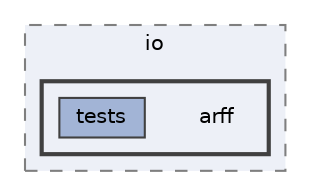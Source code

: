digraph "/home/jam/Research/IRES-2025/dev/src/llm-scripts/testing/hypothesis-testing/hyp-env/lib/python3.12/site-packages/scipy/io/arff"
{
 // LATEX_PDF_SIZE
  bgcolor="transparent";
  edge [fontname=Helvetica,fontsize=10,labelfontname=Helvetica,labelfontsize=10];
  node [fontname=Helvetica,fontsize=10,shape=box,height=0.2,width=0.4];
  compound=true
  subgraph clusterdir_2bbc6996b0d316331e3abe5bbe9eacc3 {
    graph [ bgcolor="#edf0f7", pencolor="grey50", label="io", fontname=Helvetica,fontsize=10 style="filled,dashed", URL="dir_2bbc6996b0d316331e3abe5bbe9eacc3.html",tooltip=""]
  subgraph clusterdir_7c055a92984b3125452245329707be63 {
    graph [ bgcolor="#edf0f7", pencolor="grey25", label="", fontname=Helvetica,fontsize=10 style="filled,bold", URL="dir_7c055a92984b3125452245329707be63.html",tooltip=""]
    dir_7c055a92984b3125452245329707be63 [shape=plaintext, label="arff"];
  dir_0cf899079a40ed91aaf991904c800f1d [label="tests", fillcolor="#a2b4d6", color="grey25", style="filled", URL="dir_0cf899079a40ed91aaf991904c800f1d.html",tooltip=""];
  }
  }
}
